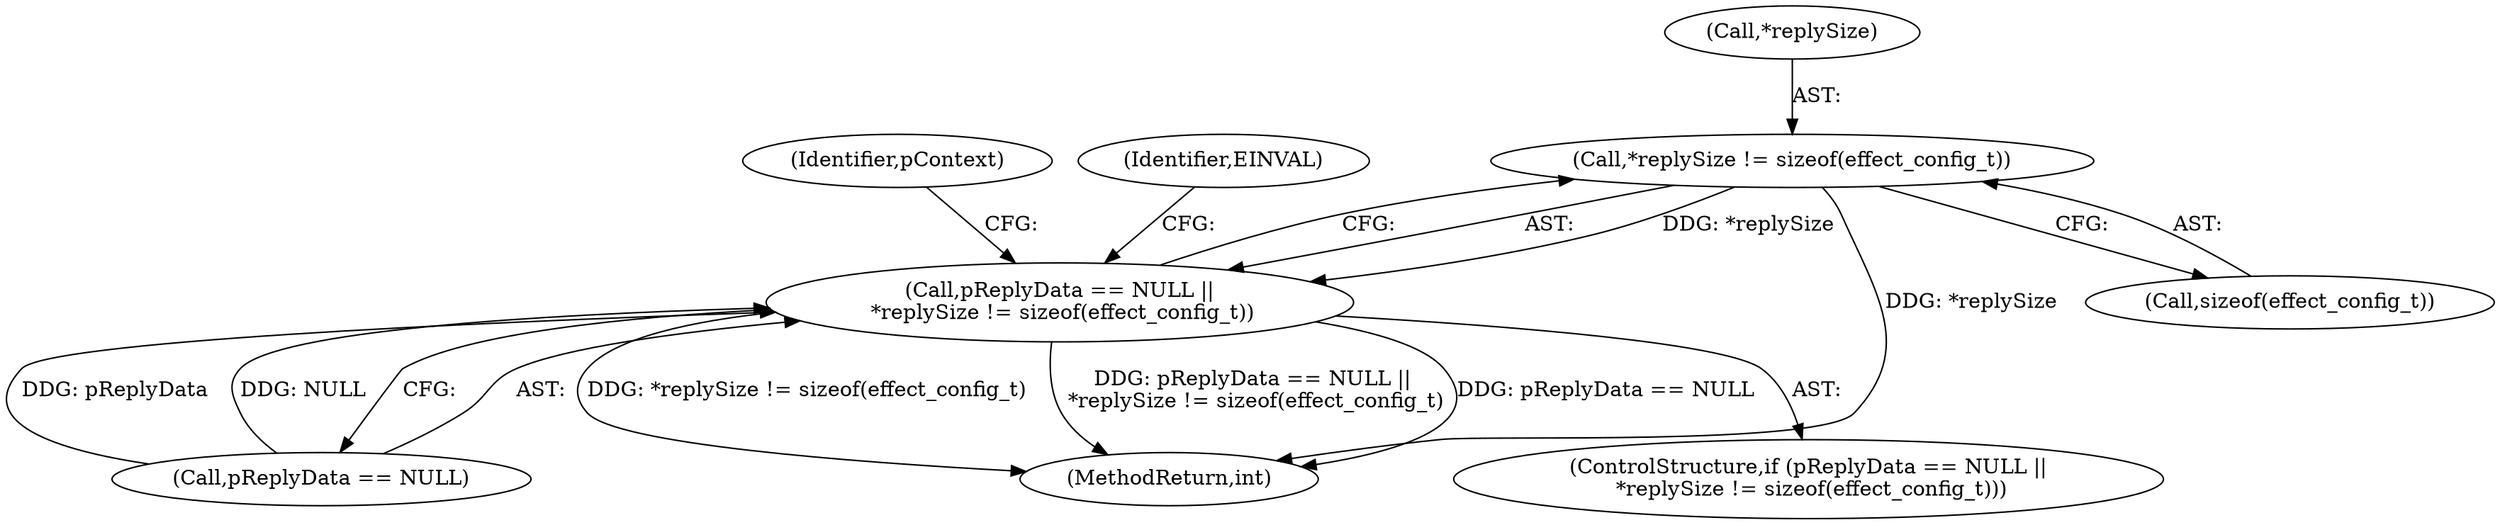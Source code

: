 digraph "0_Android_aeea52da00d210587fb3ed895de3d5f2e0264c88_3@API" {
"1000201" [label="(Call,*replySize != sizeof(effect_config_t))"];
"1000197" [label="(Call,pReplyData == NULL ||\n *replySize != sizeof(effect_config_t))"];
"1000197" [label="(Call,pReplyData == NULL ||\n *replySize != sizeof(effect_config_t))"];
"1000198" [label="(Call,pReplyData == NULL)"];
"1000202" [label="(Call,*replySize)"];
"1000201" [label="(Call,*replySize != sizeof(effect_config_t))"];
"1000204" [label="(Call,sizeof(effect_config_t))"];
"1000555" [label="(MethodReturn,int)"];
"1000196" [label="(ControlStructure,if (pReplyData == NULL ||\n *replySize != sizeof(effect_config_t)))"];
"1000211" [label="(Identifier,pContext)"];
"1000209" [label="(Identifier,EINVAL)"];
"1000201" -> "1000197"  [label="AST: "];
"1000201" -> "1000204"  [label="CFG: "];
"1000202" -> "1000201"  [label="AST: "];
"1000204" -> "1000201"  [label="AST: "];
"1000197" -> "1000201"  [label="CFG: "];
"1000201" -> "1000555"  [label="DDG: *replySize"];
"1000201" -> "1000197"  [label="DDG: *replySize"];
"1000197" -> "1000196"  [label="AST: "];
"1000197" -> "1000198"  [label="CFG: "];
"1000198" -> "1000197"  [label="AST: "];
"1000209" -> "1000197"  [label="CFG: "];
"1000211" -> "1000197"  [label="CFG: "];
"1000197" -> "1000555"  [label="DDG: *replySize != sizeof(effect_config_t)"];
"1000197" -> "1000555"  [label="DDG: pReplyData == NULL ||\n *replySize != sizeof(effect_config_t)"];
"1000197" -> "1000555"  [label="DDG: pReplyData == NULL"];
"1000198" -> "1000197"  [label="DDG: pReplyData"];
"1000198" -> "1000197"  [label="DDG: NULL"];
}
